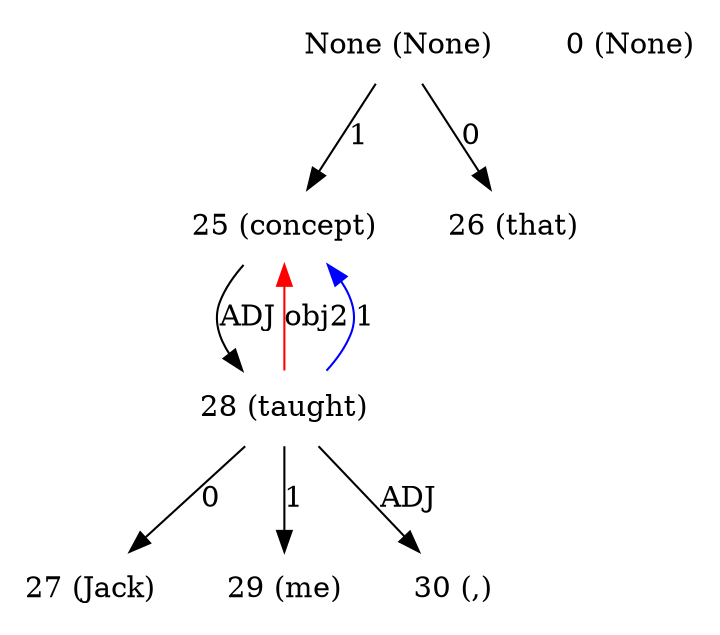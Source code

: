 digraph G{
edge [dir=forward]
node [shape=plaintext]

None [label="None (None)"]
None -> 25 [label="1"]
None [label="None (None)"]
None -> 26 [label="0"]
0 [label="0 (None)"]
25 [label="25 (concept)"]
28 -> 25 [label="obj2", color="red"]
25 -> 28 [label="ADJ"]
26 [label="26 (that)"]
27 [label="27 (Jack)"]
28 [label="28 (taught)"]
28 -> 29 [label="1"]
28 -> 25 [label="1", color="blue"]
28 -> 27 [label="0"]
28 -> 30 [label="ADJ"]
29 [label="29 (me)"]
30 [label="30 (,)"]
}
